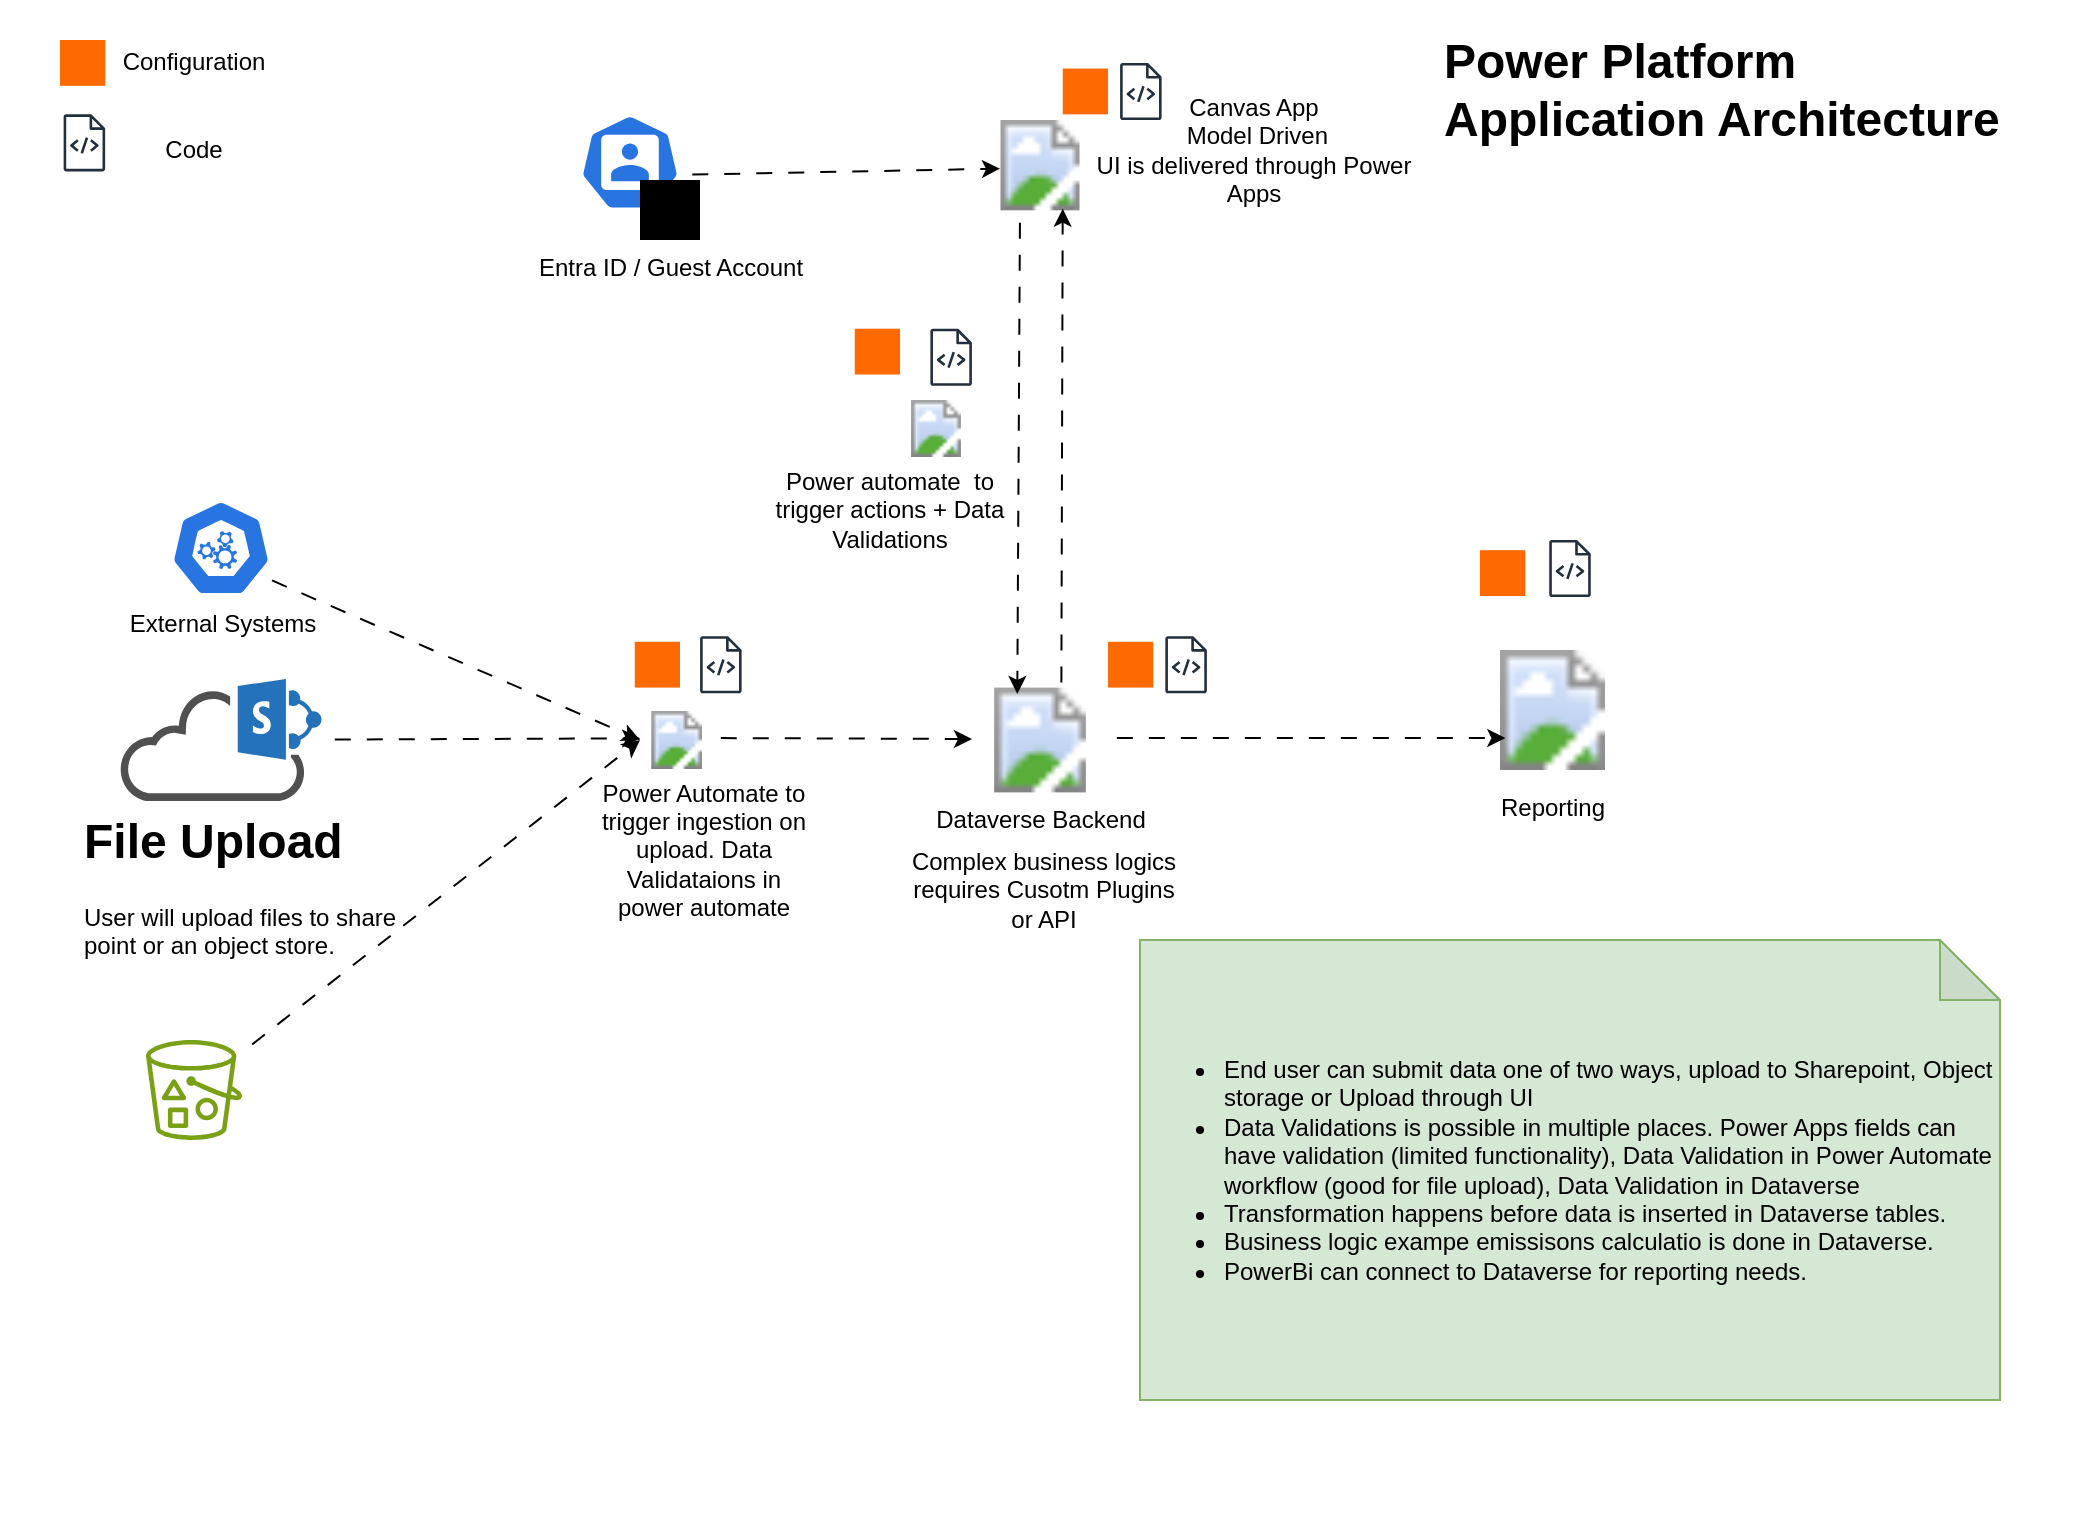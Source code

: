 <mxfile version="26.0.14">
  <diagram id="AE0GKUWSIE3-Xq0BhPTY" name="Page-1">
    <mxGraphModel dx="1126" dy="759" grid="1" gridSize="10" guides="1" tooltips="1" connect="1" arrows="1" fold="1" page="1" pageScale="1" pageWidth="1100" pageHeight="850" math="0" shadow="0">
      <root>
        <mxCell id="0" />
        <mxCell id="1" parent="0" />
        <mxCell id="S6-iuf01uzb1vDiEV-hD-1" value="" style="rounded=0;whiteSpace=wrap;html=1;strokeColor=none;" vertex="1" parent="1">
          <mxGeometry x="40" y="30" width="1040" height="760" as="geometry" />
        </mxCell>
        <mxCell id="S6-iuf01uzb1vDiEV-hD-2" value="Dataverse Backend" style="image;aspect=fixed;html=1;points=[];align=center;fontSize=12;image=img/lib/azure2/power_platform/Dataverse.svg;" vertex="1" parent="1">
          <mxGeometry x="526" y="373.8" width="68" height="52.4" as="geometry" />
        </mxCell>
        <mxCell id="S6-iuf01uzb1vDiEV-hD-3" value="" style="sketch=0;pointerEvents=1;shadow=0;dashed=0;html=1;strokeColor=none;fillColor=#505050;labelPosition=center;verticalLabelPosition=bottom;outlineConnect=0;verticalAlign=top;align=center;shape=mxgraph.office.clouds.cloud_sharepoint;" vertex="1" parent="1">
          <mxGeometry x="100" y="369.5" width="101" height="61" as="geometry" />
        </mxCell>
        <mxCell id="S6-iuf01uzb1vDiEV-hD-4" value="&lt;h1 style=&quot;margin-top: 0px;&quot;&gt;File Upload&lt;/h1&gt;&lt;p&gt;User will upload files to share point or an object store.&lt;/p&gt;" style="text;html=1;whiteSpace=wrap;overflow=hidden;rounded=0;" vertex="1" parent="1">
          <mxGeometry x="80" y="430" width="170" height="90" as="geometry" />
        </mxCell>
        <mxCell id="S6-iuf01uzb1vDiEV-hD-5" value="" style="endArrow=classic;html=1;rounded=0;flowAnimation=1;" edge="1" parent="1" source="S6-iuf01uzb1vDiEV-hD-3">
          <mxGeometry width="50" height="50" relative="1" as="geometry">
            <mxPoint x="240" y="380" as="sourcePoint" />
            <mxPoint x="360.088" y="399.156" as="targetPoint" />
          </mxGeometry>
        </mxCell>
        <mxCell id="S6-iuf01uzb1vDiEV-hD-6" value="" style="endArrow=classic;html=1;rounded=0;exitX=0.928;exitY=0.466;exitDx=0;exitDy=0;exitPerimeter=0;flowAnimation=1;" edge="1" parent="1" source="S6-iuf01uzb1vDiEV-hD-20">
          <mxGeometry width="50" height="50" relative="1" as="geometry">
            <mxPoint x="470" y="400" as="sourcePoint" />
            <mxPoint x="526" y="399.5" as="targetPoint" />
          </mxGeometry>
        </mxCell>
        <mxCell id="S6-iuf01uzb1vDiEV-hD-7" value="External Systems" style="aspect=fixed;sketch=0;html=1;dashed=0;whitespace=wrap;verticalLabelPosition=bottom;verticalAlign=top;fillColor=#2875E2;strokeColor=#ffffff;points=[[0.005,0.63,0],[0.1,0.2,0],[0.9,0.2,0],[0.5,0,0],[0.995,0.63,0],[0.72,0.99,0],[0.5,1,0],[0.28,0.99,0]];shape=mxgraph.kubernetes.icon2;prIcon=api" vertex="1" parent="1">
          <mxGeometry x="125.5" y="280" width="50" height="48" as="geometry" />
        </mxCell>
        <mxCell id="S6-iuf01uzb1vDiEV-hD-8" value="" style="endArrow=classic;html=1;rounded=0;exitX=0.893;exitY=0.785;exitDx=0;exitDy=0;exitPerimeter=0;flowAnimation=1;" edge="1" parent="1" source="S6-iuf01uzb1vDiEV-hD-7">
          <mxGeometry width="50" height="50" relative="1" as="geometry">
            <mxPoint x="170" y="310" as="sourcePoint" />
            <mxPoint x="360" y="400" as="targetPoint" />
          </mxGeometry>
        </mxCell>
        <mxCell id="S6-iuf01uzb1vDiEV-hD-9" value="" style="sketch=0;outlineConnect=0;fontColor=#232F3E;gradientColor=none;fillColor=#7AA116;strokeColor=none;dashed=0;verticalLabelPosition=bottom;verticalAlign=top;align=center;html=1;fontSize=12;fontStyle=0;aspect=fixed;pointerEvents=1;shape=mxgraph.aws4.bucket_with_objects;" vertex="1" parent="1">
          <mxGeometry x="113" y="550" width="48.08" height="50" as="geometry" />
        </mxCell>
        <mxCell id="S6-iuf01uzb1vDiEV-hD-10" value="" style="endArrow=classic;html=1;rounded=0;flowAnimation=1;" edge="1" parent="1" source="S6-iuf01uzb1vDiEV-hD-9">
          <mxGeometry width="50" height="50" relative="1" as="geometry">
            <mxPoint x="188" y="580" as="sourcePoint" />
            <mxPoint x="360" y="400" as="targetPoint" />
          </mxGeometry>
        </mxCell>
        <mxCell id="S6-iuf01uzb1vDiEV-hD-11" value="Reporting" style="image;aspect=fixed;html=1;points=[];align=center;fontSize=12;image=img/lib/azure2/power_platform/PowerBI.svg;" vertex="1" parent="1">
          <mxGeometry x="790" y="350" width="52.5" height="70" as="geometry" />
        </mxCell>
        <mxCell id="S6-iuf01uzb1vDiEV-hD-12" value="" style="endArrow=classic;html=1;rounded=0;entryX=0.051;entryY=0.7;entryDx=0;entryDy=0;entryPerimeter=0;flowAnimation=1;exitX=0.971;exitY=0.481;exitDx=0;exitDy=0;exitPerimeter=0;" edge="1" parent="1" source="S6-iuf01uzb1vDiEV-hD-2" target="S6-iuf01uzb1vDiEV-hD-11">
          <mxGeometry width="50" height="50" relative="1" as="geometry">
            <mxPoint x="610" y="398.58" as="sourcePoint" />
            <mxPoint x="749" y="398.58" as="targetPoint" />
          </mxGeometry>
        </mxCell>
        <mxCell id="S6-iuf01uzb1vDiEV-hD-13" value="" style="image;aspect=fixed;html=1;points=[];align=center;fontSize=12;image=img/lib/azure2/power_platform/PowerApps.svg;" vertex="1" parent="1">
          <mxGeometry x="536.43" y="90" width="47.13" height="45.16" as="geometry" />
        </mxCell>
        <mxCell id="S6-iuf01uzb1vDiEV-hD-14" value="Canvas App&lt;div&gt;&amp;nbsp;Model Driven&lt;br&gt;UI is delivered through Power Apps&lt;/div&gt;" style="text;html=1;align=center;verticalAlign=middle;whiteSpace=wrap;rounded=0;" vertex="1" parent="1">
          <mxGeometry x="583.56" y="90" width="166.44" height="30" as="geometry" />
        </mxCell>
        <mxCell id="S6-iuf01uzb1vDiEV-hD-15" value="" style="endArrow=classic;html=1;rounded=0;exitX=0.657;exitY=0.074;exitDx=0;exitDy=0;exitPerimeter=0;entryX=0.741;entryY=0.982;entryDx=0;entryDy=0;entryPerimeter=0;flowAnimation=1;" edge="1" parent="1" source="S6-iuf01uzb1vDiEV-hD-2" target="S6-iuf01uzb1vDiEV-hD-13">
          <mxGeometry width="50" height="50" relative="1" as="geometry">
            <mxPoint x="536.43" y="303.5" as="sourcePoint" />
            <mxPoint x="675.43" y="303.5" as="targetPoint" />
          </mxGeometry>
        </mxCell>
        <mxCell id="S6-iuf01uzb1vDiEV-hD-16" value="" style="endArrow=classic;html=1;rounded=0;exitX=0.288;exitY=0.996;exitDx=0;exitDy=0;exitPerimeter=0;entryX=0.333;entryY=0.061;entryDx=0;entryDy=0;entryPerimeter=0;flowAnimation=1;" edge="1" parent="1" source="S6-iuf01uzb1vDiEV-hD-13" target="S6-iuf01uzb1vDiEV-hD-2">
          <mxGeometry width="50" height="50" relative="1" as="geometry">
            <mxPoint x="581" y="388" as="sourcePoint" />
            <mxPoint x="581" y="144" as="targetPoint" />
          </mxGeometry>
        </mxCell>
        <mxCell id="S6-iuf01uzb1vDiEV-hD-17" value="Power Automate to trigger ingestion on upload. Data Validataions in power automate" style="text;html=1;align=center;verticalAlign=middle;whiteSpace=wrap;rounded=0;" vertex="1" parent="1">
          <mxGeometry x="338.78" y="440" width="106.44" height="30" as="geometry" />
        </mxCell>
        <mxCell id="S6-iuf01uzb1vDiEV-hD-18" value="" style="image;aspect=fixed;html=1;points=[];align=center;fontSize=12;image=img/lib/azure2/power_platform/PowerAutomate.svg;" vertex="1" parent="1">
          <mxGeometry x="490" y="230" width="36" height="28.5" as="geometry" />
        </mxCell>
        <mxCell id="S6-iuf01uzb1vDiEV-hD-19" value="Power&amp;nbsp;&lt;span style=&quot;background-color: transparent; color: light-dark(rgb(0, 0, 0), rgb(255, 255, 255));&quot;&gt;automate&amp;nbsp;&amp;nbsp;&lt;/span&gt;&lt;span style=&quot;background-color: transparent; color: light-dark(rgb(0, 0, 0), rgb(255, 255, 255));&quot;&gt;to trigger actions + Data Validations&lt;/span&gt;" style="text;html=1;align=center;verticalAlign=middle;whiteSpace=wrap;rounded=0;" vertex="1" parent="1">
          <mxGeometry x="420" y="270" width="130" height="30" as="geometry" />
        </mxCell>
        <mxCell id="S6-iuf01uzb1vDiEV-hD-20" value="" style="image;aspect=fixed;html=1;points=[];align=center;fontSize=12;image=img/lib/azure2/power_platform/PowerAutomate.svg;" vertex="1" parent="1">
          <mxGeometry x="360" y="385.5" width="36.63" height="29" as="geometry" />
        </mxCell>
        <mxCell id="S6-iuf01uzb1vDiEV-hD-21" value="Complex business logics requires Cusotm Plugins or API" style="text;html=1;align=center;verticalAlign=middle;whiteSpace=wrap;rounded=0;" vertex="1" parent="1">
          <mxGeometry x="494" y="460" width="136" height="30" as="geometry" />
        </mxCell>
        <mxCell id="S6-iuf01uzb1vDiEV-hD-22" value="" style="aspect=fixed;sketch=0;html=1;dashed=0;whitespace=wrap;verticalLabelPosition=bottom;verticalAlign=top;fillColor=#2875E2;strokeColor=#ffffff;points=[[0.005,0.63,0],[0.1,0.2,0],[0.9,0.2,0],[0.5,0,0],[0.995,0.63,0],[0.72,0.99,0],[0.5,1,0],[0.28,0.99,0]];shape=mxgraph.kubernetes.icon2;prIcon=user" vertex="1" parent="1">
          <mxGeometry x="330" y="87.16" width="50" height="48" as="geometry" />
        </mxCell>
        <mxCell id="S6-iuf01uzb1vDiEV-hD-23" value="Entra ID / Guest Account" style="sketch=0;verticalLabelPosition=bottom;sketch=0;aspect=fixed;html=1;verticalAlign=top;strokeColor=none;fillColor=#000000;align=center;outlineConnect=0;pointerEvents=1;shape=mxgraph.citrix2.authentication_ms_entra_id;" vertex="1" parent="1">
          <mxGeometry x="360" y="120" width="30" height="30" as="geometry" />
        </mxCell>
        <mxCell id="S6-iuf01uzb1vDiEV-hD-24" value="" style="endArrow=classic;html=1;rounded=0;exitX=0.995;exitY=0.63;exitDx=0;exitDy=0;exitPerimeter=0;entryX=0.076;entryY=0.539;entryDx=0;entryDy=0;entryPerimeter=0;flowAnimation=1;" edge="1" parent="1" source="S6-iuf01uzb1vDiEV-hD-22" target="S6-iuf01uzb1vDiEV-hD-13">
          <mxGeometry width="50" height="50" relative="1" as="geometry">
            <mxPoint x="330" y="185.16" as="sourcePoint" />
            <mxPoint x="380" y="135.16" as="targetPoint" />
          </mxGeometry>
        </mxCell>
        <mxCell id="S6-iuf01uzb1vDiEV-hD-25" value="&lt;h1 style=&quot;margin-top: 0px;&quot;&gt;&lt;span style=&quot;background-color: transparent; color: light-dark(rgb(0, 0, 0), rgb(255, 255, 255));&quot;&gt;Power Platform Application Architecture&lt;/span&gt;&lt;/h1&gt;" style="text;html=1;whiteSpace=wrap;overflow=hidden;rounded=0;" vertex="1" parent="1">
          <mxGeometry x="760" y="40" width="300" height="80" as="geometry" />
        </mxCell>
        <mxCell id="S6-iuf01uzb1vDiEV-hD-26" value="&lt;ul&gt;&lt;li&gt;End user can submit data one of two ways, upload to Sharepoint, Object storage or Upload through UI&lt;/li&gt;&lt;li&gt;Data Validations is possible in multiple places. Power Apps fields can have validation (limited functionality), Data Validation in Power Automate workflow (good for file upload), Data Validation in Dataverse&lt;/li&gt;&lt;li&gt;Transformation happens before data is inserted in Dataverse tables.&lt;/li&gt;&lt;li&gt;&lt;span style=&quot;background-color: transparent; color: light-dark(rgb(0, 0, 0), rgb(255, 255, 255));&quot;&gt;Business logic exampe emissisons calculatio is done in Dataverse.&lt;/span&gt;&lt;/li&gt;&lt;li&gt;&lt;span style=&quot;background-color: transparent; color: light-dark(rgb(0, 0, 0), rgb(255, 255, 255));&quot;&gt;PowerBi can connect to Dataverse for reporting needs.&lt;/span&gt;&lt;/li&gt;&lt;/ul&gt;" style="shape=note;whiteSpace=wrap;html=1;backgroundOutline=1;darkOpacity=0.05;fillColor=#d5e8d4;strokeColor=#82b366;align=left;" vertex="1" parent="1">
          <mxGeometry x="610" y="500" width="430" height="230" as="geometry" />
        </mxCell>
        <mxCell id="S6-iuf01uzb1vDiEV-hD-27" value="" style="points=[];aspect=fixed;html=1;align=center;shadow=0;dashed=0;fillColor=#FF6A00;strokeColor=none;shape=mxgraph.alibaba_cloud.cloud_config;" vertex="1" parent="1">
          <mxGeometry x="357.38" y="350.89" width="22.62" height="22.91" as="geometry" />
        </mxCell>
        <mxCell id="S6-iuf01uzb1vDiEV-hD-28" value="" style="points=[];aspect=fixed;html=1;align=center;shadow=0;dashed=0;fillColor=#FF6A00;strokeColor=none;shape=mxgraph.alibaba_cloud.cloud_config;" vertex="1" parent="1">
          <mxGeometry x="571.38" y="64.27" width="22.62" height="22.91" as="geometry" />
        </mxCell>
        <mxCell id="S6-iuf01uzb1vDiEV-hD-29" value="" style="points=[];aspect=fixed;html=1;align=center;shadow=0;dashed=0;fillColor=#FF6A00;strokeColor=none;shape=mxgraph.alibaba_cloud.cloud_config;" vertex="1" parent="1">
          <mxGeometry x="467.38" y="194.36" width="22.62" height="22.91" as="geometry" />
        </mxCell>
        <mxCell id="S6-iuf01uzb1vDiEV-hD-30" value="" style="points=[];aspect=fixed;html=1;align=center;shadow=0;dashed=0;fillColor=#FF6A00;strokeColor=none;shape=mxgraph.alibaba_cloud.cloud_config;" vertex="1" parent="1">
          <mxGeometry x="594" y="350.89" width="22.62" height="22.91" as="geometry" />
        </mxCell>
        <mxCell id="S6-iuf01uzb1vDiEV-hD-31" value="" style="points=[];aspect=fixed;html=1;align=center;shadow=0;dashed=0;fillColor=#FF6A00;strokeColor=none;shape=mxgraph.alibaba_cloud.cloud_config;" vertex="1" parent="1">
          <mxGeometry x="780" y="305.09" width="22.62" height="22.91" as="geometry" />
        </mxCell>
        <mxCell id="S6-iuf01uzb1vDiEV-hD-32" value="" style="sketch=0;outlineConnect=0;fontColor=#232F3E;gradientColor=none;fillColor=#232F3D;strokeColor=none;dashed=0;verticalLabelPosition=bottom;verticalAlign=top;align=center;html=1;fontSize=12;fontStyle=0;aspect=fixed;pointerEvents=1;shape=mxgraph.aws4.source_code;" vertex="1" parent="1">
          <mxGeometry x="390" y="348.07" width="20.86" height="28.55" as="geometry" />
        </mxCell>
        <mxCell id="S6-iuf01uzb1vDiEV-hD-33" value="" style="sketch=0;outlineConnect=0;fontColor=#232F3E;gradientColor=none;fillColor=#232F3D;strokeColor=none;dashed=0;verticalLabelPosition=bottom;verticalAlign=top;align=center;html=1;fontSize=12;fontStyle=0;aspect=fixed;pointerEvents=1;shape=mxgraph.aws4.source_code;" vertex="1" parent="1">
          <mxGeometry x="505.14" y="194.36" width="20.86" height="28.55" as="geometry" />
        </mxCell>
        <mxCell id="S6-iuf01uzb1vDiEV-hD-34" value="" style="sketch=0;outlineConnect=0;fontColor=#232F3E;gradientColor=none;fillColor=#232F3D;strokeColor=none;dashed=0;verticalLabelPosition=bottom;verticalAlign=top;align=center;html=1;fontSize=12;fontStyle=0;aspect=fixed;pointerEvents=1;shape=mxgraph.aws4.source_code;" vertex="1" parent="1">
          <mxGeometry x="622.62" y="348.07" width="20.86" height="28.55" as="geometry" />
        </mxCell>
        <mxCell id="S6-iuf01uzb1vDiEV-hD-35" value="" style="sketch=0;outlineConnect=0;fontColor=#232F3E;gradientColor=none;fillColor=#232F3D;strokeColor=none;dashed=0;verticalLabelPosition=bottom;verticalAlign=top;align=center;html=1;fontSize=12;fontStyle=0;aspect=fixed;pointerEvents=1;shape=mxgraph.aws4.source_code;" vertex="1" parent="1">
          <mxGeometry x="600" y="61.45" width="20.86" height="28.55" as="geometry" />
        </mxCell>
        <mxCell id="S6-iuf01uzb1vDiEV-hD-36" value="" style="sketch=0;outlineConnect=0;fontColor=#232F3E;gradientColor=none;fillColor=#232F3D;strokeColor=none;dashed=0;verticalLabelPosition=bottom;verticalAlign=top;align=center;html=1;fontSize=12;fontStyle=0;aspect=fixed;pointerEvents=1;shape=mxgraph.aws4.source_code;" vertex="1" parent="1">
          <mxGeometry x="814.57" y="300.0" width="20.86" height="28.55" as="geometry" />
        </mxCell>
        <mxCell id="S6-iuf01uzb1vDiEV-hD-37" value="" style="points=[];aspect=fixed;html=1;align=center;shadow=0;dashed=0;fillColor=#FF6A00;strokeColor=none;shape=mxgraph.alibaba_cloud.cloud_config;" vertex="1" parent="1">
          <mxGeometry x="70" y="50.0" width="22.62" height="22.91" as="geometry" />
        </mxCell>
        <mxCell id="S6-iuf01uzb1vDiEV-hD-38" value="" style="sketch=0;outlineConnect=0;fontColor=#232F3E;gradientColor=none;fillColor=#232F3D;strokeColor=none;dashed=0;verticalLabelPosition=bottom;verticalAlign=top;align=center;html=1;fontSize=12;fontStyle=0;aspect=fixed;pointerEvents=1;shape=mxgraph.aws4.source_code;" vertex="1" parent="1">
          <mxGeometry x="71.76" y="87.16" width="20.86" height="28.55" as="geometry" />
        </mxCell>
        <mxCell id="S6-iuf01uzb1vDiEV-hD-39" value="Configuration" style="text;html=1;align=center;verticalAlign=middle;whiteSpace=wrap;rounded=0;" vertex="1" parent="1">
          <mxGeometry x="107.04" y="46.46" width="60" height="30" as="geometry" />
        </mxCell>
        <mxCell id="S6-iuf01uzb1vDiEV-hD-40" value="Code" style="text;html=1;align=center;verticalAlign=middle;whiteSpace=wrap;rounded=0;" vertex="1" parent="1">
          <mxGeometry x="107.04" y="90" width="60" height="30" as="geometry" />
        </mxCell>
      </root>
    </mxGraphModel>
  </diagram>
</mxfile>

